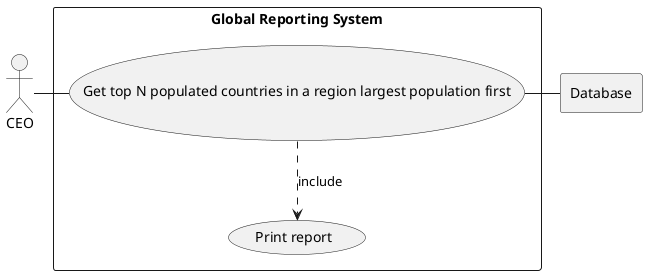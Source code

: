 @startuml

actor CEO as "CEO"

rectangle Database

rectangle "Global Reporting System" {
    usecase UC4 as "Get top N populated countries in a region largest population first"

    usecase UCa as "Print report"

    CEO - UC4
    UC4 ..> UCa : include
    UC4 - Database
}

@enduml